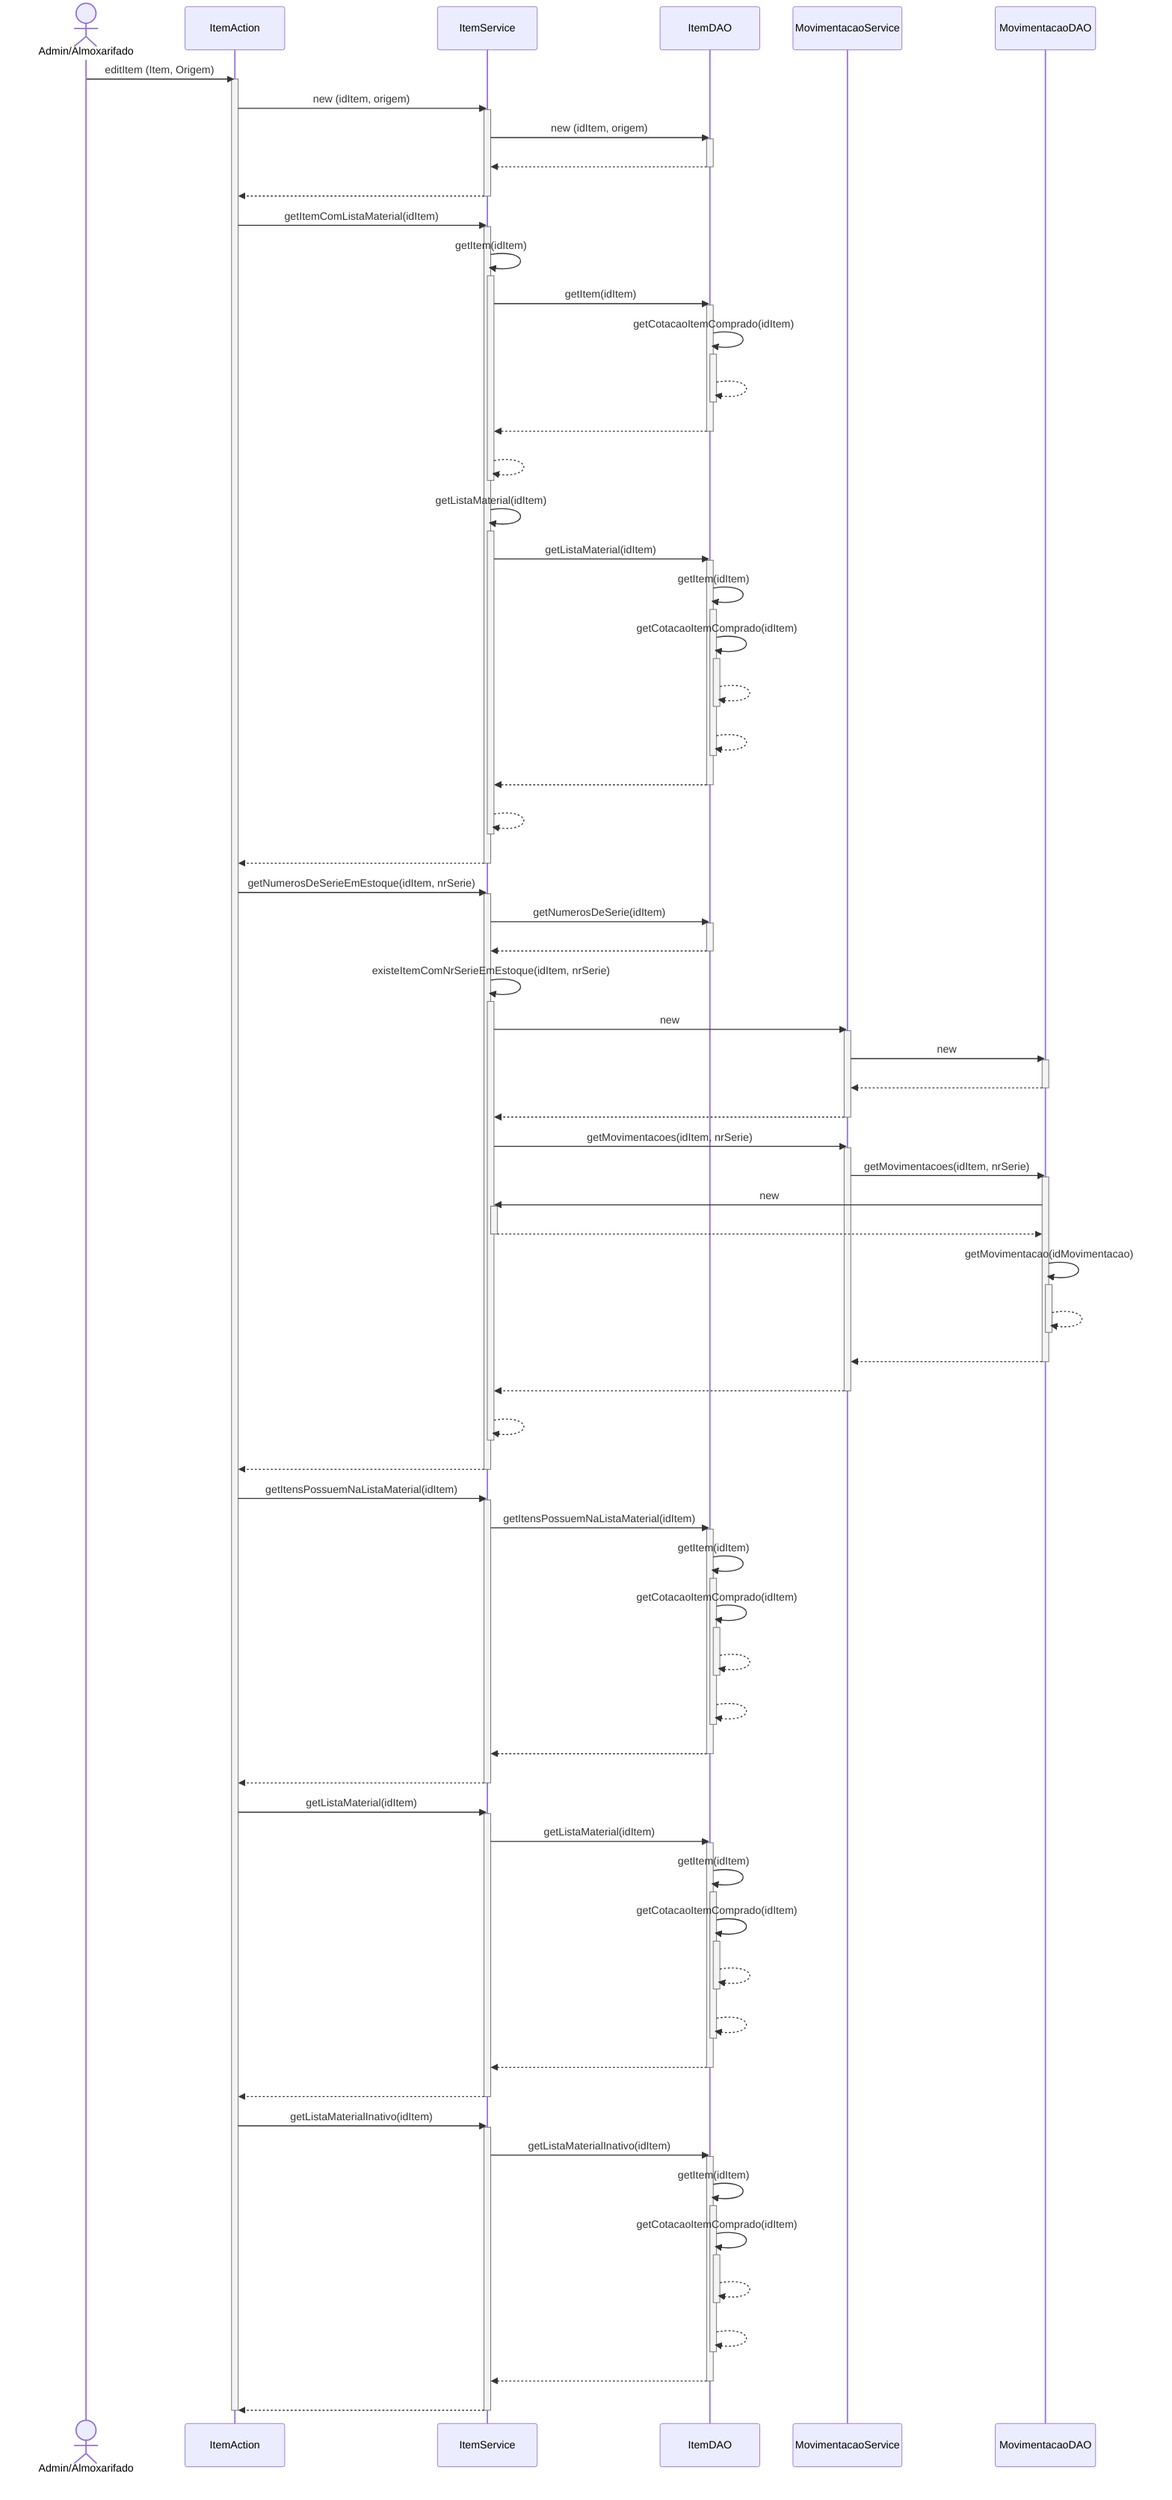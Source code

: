sequenceDiagram
actor AA as Admin/Almoxarifado
AA ->> ItemAction : editItem (Item, Origem)
activate ItemAction
ItemAction ->> ItemService : new (idItem, origem)
activate ItemService
ItemService ->> ItemDAO : new (idItem, origem)
activate ItemDAO
ItemDAO -->> ItemService : #32; 
deactivate ItemDAO
ItemService -->> ItemAction : #32; 
deactivate ItemService
ItemAction ->> ItemService : getItemComListaMaterial(idItem)
activate ItemService
ItemService ->> ItemService : getItem(idItem)
activate ItemService
ItemService ->> ItemDAO : getItem(idItem)
activate ItemDAO
ItemDAO ->> ItemDAO : getCotacaoItemComprado(idItem)
activate ItemDAO
ItemDAO -->> ItemDAO : #32; 
deactivate ItemDAO
ItemDAO -->> ItemService : #32; 
deactivate ItemDAO
ItemService -->> ItemService : #32; 
deactivate ItemService
ItemService ->> ItemService : getListaMaterial(idItem)
activate ItemService
ItemService ->> ItemDAO : getListaMaterial(idItem)
activate ItemDAO
ItemDAO ->> ItemDAO : getItem(idItem)
activate ItemDAO
ItemDAO ->> ItemDAO : getCotacaoItemComprado(idItem)
activate ItemDAO
ItemDAO -->> ItemDAO : #32; 
deactivate ItemDAO
ItemDAO -->> ItemDAO : #32; 
deactivate ItemDAO
ItemDAO -->> ItemService : #32; 
deactivate ItemDAO
ItemService -->> ItemService : #32; 
deactivate ItemService
ItemService -->> ItemAction : #32; 
deactivate ItemService
ItemAction ->> ItemService : getNumerosDeSerieEmEstoque(idItem, nrSerie)
activate ItemService
ItemService ->> ItemDAO : getNumerosDeSerie(idItem)
activate ItemDAO
ItemDAO -->> ItemService : #32; 
deactivate ItemDAO
ItemService ->> ItemService : existeItemComNrSerieEmEstoque(idItem, nrSerie)
activate ItemService
ItemService ->> MovimentacaoService : new
activate MovimentacaoService
MovimentacaoService ->> MovimentacaoDAO : new
activate MovimentacaoDAO
MovimentacaoDAO -->> MovimentacaoService : #32; 
deactivate MovimentacaoDAO
MovimentacaoService -->> ItemService : #32; 
deactivate MovimentacaoService
ItemService ->> MovimentacaoService : getMovimentacoes(idItem, nrSerie)
activate MovimentacaoService
MovimentacaoService ->> MovimentacaoDAO : getMovimentacoes(idItem, nrSerie)
activate MovimentacaoDAO
MovimentacaoDAO ->> ItemService : new
activate ItemService
ItemService -->> MovimentacaoDAO : #32; 
deactivate ItemService
MovimentacaoDAO ->> MovimentacaoDAO : getMovimentacao(idMovimentacao)
activate MovimentacaoDAO
MovimentacaoDAO -->> MovimentacaoDAO : #32; 
deactivate MovimentacaoDAO
MovimentacaoDAO -->> MovimentacaoService : #32; 
deactivate MovimentacaoDAO
MovimentacaoService -->> ItemService : #32; 
deactivate MovimentacaoService
ItemService -->> ItemService : #32; 
deactivate ItemService
ItemService -->> ItemAction : #32; 
deactivate ItemService
ItemAction ->> ItemService : getItensPossuemNaListaMaterial(idItem)
activate ItemService
ItemService ->> ItemDAO : getItensPossuemNaListaMaterial(idItem)
activate ItemDAO
ItemDAO ->> ItemDAO : getItem(idItem)
activate ItemDAO
ItemDAO ->> ItemDAO : getCotacaoItemComprado(idItem)
activate ItemDAO
ItemDAO -->> ItemDAO : #32; 
deactivate ItemDAO
ItemDAO -->> ItemDAO : #32; 
deactivate ItemDAO
ItemDAO -->> ItemService : #32; 
deactivate ItemDAO
ItemService -->> ItemAction : #32; 
deactivate ItemService
ItemAction ->> ItemService : getListaMaterial(idItem)
activate ItemService
ItemService ->> ItemDAO : getListaMaterial(idItem)
activate ItemDAO
ItemDAO ->> ItemDAO : getItem(idItem)
activate ItemDAO
ItemDAO ->> ItemDAO : getCotacaoItemComprado(idItem)
activate ItemDAO
ItemDAO -->> ItemDAO : #32; 
deactivate ItemDAO
ItemDAO -->> ItemDAO : #32; 
deactivate ItemDAO
ItemDAO -->> ItemService : #32; 
deactivate ItemDAO
ItemService -->> ItemAction : #32; 
deactivate ItemService
ItemAction ->> ItemService : getListaMaterialInativo(idItem)
activate ItemService
ItemService ->> ItemDAO : getListaMaterialInativo(idItem)
activate ItemDAO
ItemDAO ->> ItemDAO : getItem(idItem)
activate ItemDAO
ItemDAO ->> ItemDAO : getCotacaoItemComprado(idItem)
activate ItemDAO
ItemDAO -->> ItemDAO : #32; 
deactivate ItemDAO
ItemDAO -->> ItemDAO : #32; 
deactivate ItemDAO
ItemDAO -->> ItemService : #32; 
deactivate ItemDAO
ItemService -->> ItemAction : #32; 
deactivate ItemService
deactivate ItemAction